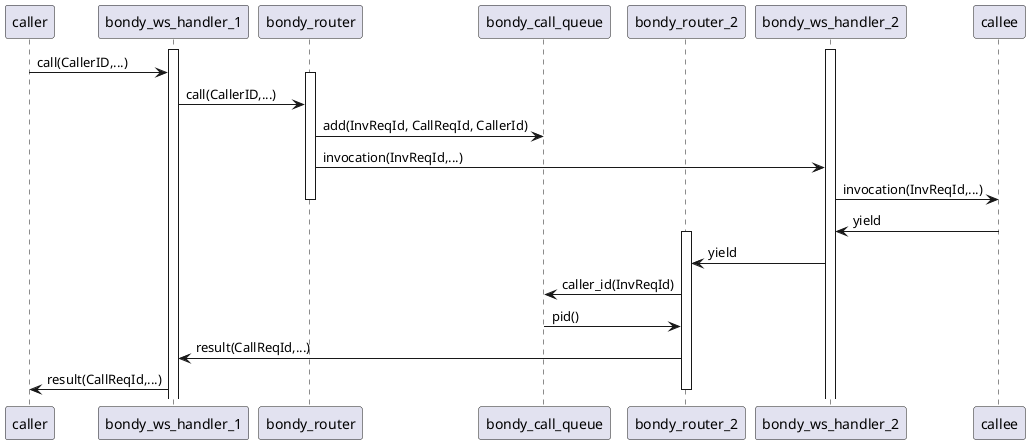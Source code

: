 @startuml

participant caller
participant bondy_ws_handler_1
participant bondy_router
participant bondy_call_queue
participant bondy_router_2
participant bondy_ws_handler_2
participant callee

activate bondy_ws_handler_1
activate bondy_ws_handler_2
caller -> bondy_ws_handler_1: call(CallerID,...)
activate bondy_router
bondy_ws_handler_1 -> bondy_router: call(CallerID,...)
bondy_router -> bondy_call_queue: add(InvReqId, CallReqId, CallerId)
bondy_router -> bondy_ws_handler_2: invocation(InvReqId,...)
bondy_ws_handler_2 -> callee: invocation(InvReqId,...)
deactivate bondy_router
callee -> bondy_ws_handler_2: yield
activate bondy_router_2
bondy_ws_handler_2 -> bondy_router_2: yield
bondy_router_2 -> bondy_call_queue: caller_id(InvReqId)
bondy_call_queue -> bondy_router_2: pid()
bondy_router_2 -> bondy_ws_handler_1: result(CallReqId,...)
bondy_ws_handler_1 -> caller: result(CallReqId,...)
deactivate bondy_router_2
@enduml
